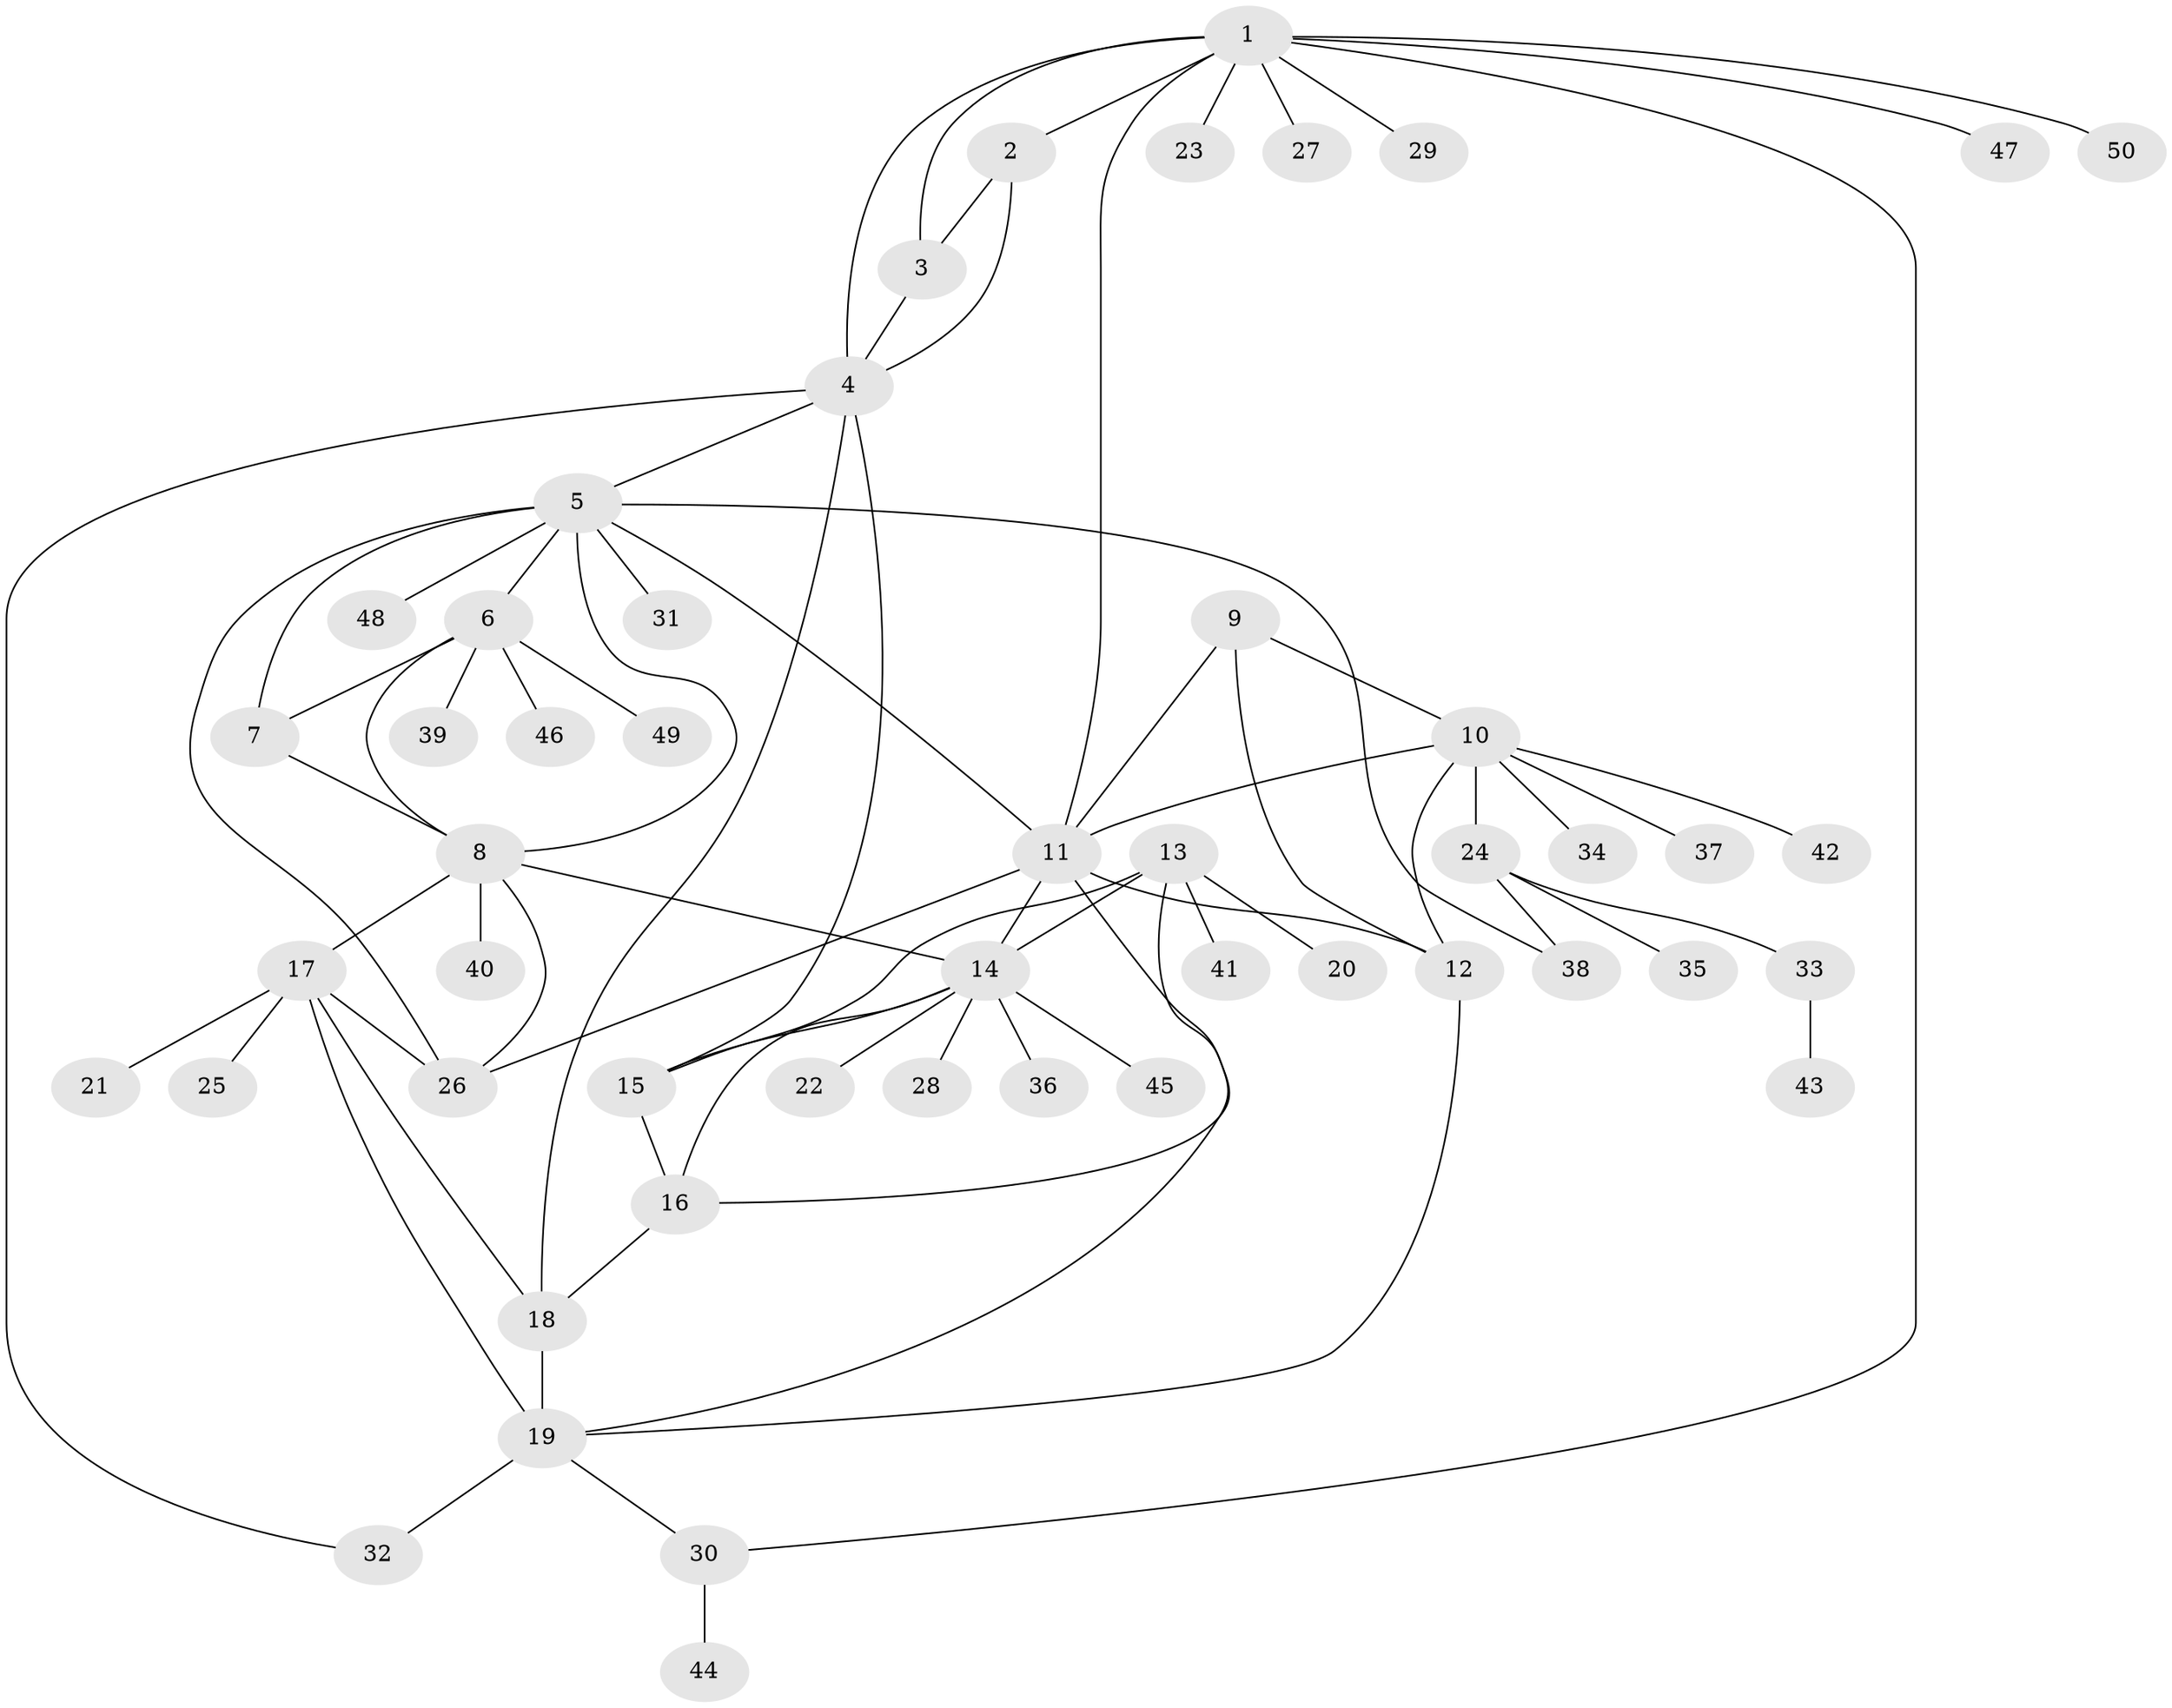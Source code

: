 // original degree distribution, {11: 0.025, 4: 0.05, 3: 0.05, 9: 0.0125, 10: 0.025, 7: 0.0125, 8: 0.05, 5: 0.05, 6: 0.0125, 2: 0.1625, 1: 0.55}
// Generated by graph-tools (version 1.1) at 2025/52/03/04/25 22:52:40]
// undirected, 50 vertices, 75 edges
graph export_dot {
  node [color=gray90,style=filled];
  1;
  2;
  3;
  4;
  5;
  6;
  7;
  8;
  9;
  10;
  11;
  12;
  13;
  14;
  15;
  16;
  17;
  18;
  19;
  20;
  21;
  22;
  23;
  24;
  25;
  26;
  27;
  28;
  29;
  30;
  31;
  32;
  33;
  34;
  35;
  36;
  37;
  38;
  39;
  40;
  41;
  42;
  43;
  44;
  45;
  46;
  47;
  48;
  49;
  50;
  1 -- 2 [weight=1.0];
  1 -- 3 [weight=1.0];
  1 -- 4 [weight=1.0];
  1 -- 11 [weight=1.0];
  1 -- 23 [weight=1.0];
  1 -- 27 [weight=1.0];
  1 -- 29 [weight=1.0];
  1 -- 30 [weight=1.0];
  1 -- 47 [weight=1.0];
  1 -- 50 [weight=1.0];
  2 -- 3 [weight=1.0];
  2 -- 4 [weight=1.0];
  3 -- 4 [weight=2.0];
  4 -- 5 [weight=1.0];
  4 -- 15 [weight=1.0];
  4 -- 18 [weight=1.0];
  4 -- 32 [weight=1.0];
  5 -- 6 [weight=1.0];
  5 -- 7 [weight=1.0];
  5 -- 8 [weight=1.0];
  5 -- 11 [weight=1.0];
  5 -- 26 [weight=1.0];
  5 -- 31 [weight=1.0];
  5 -- 38 [weight=1.0];
  5 -- 48 [weight=1.0];
  6 -- 7 [weight=1.0];
  6 -- 8 [weight=1.0];
  6 -- 39 [weight=1.0];
  6 -- 46 [weight=1.0];
  6 -- 49 [weight=1.0];
  7 -- 8 [weight=1.0];
  8 -- 14 [weight=1.0];
  8 -- 17 [weight=1.0];
  8 -- 26 [weight=1.0];
  8 -- 40 [weight=1.0];
  9 -- 10 [weight=1.0];
  9 -- 11 [weight=1.0];
  9 -- 12 [weight=1.0];
  10 -- 11 [weight=1.0];
  10 -- 12 [weight=1.0];
  10 -- 24 [weight=1.0];
  10 -- 34 [weight=1.0];
  10 -- 37 [weight=1.0];
  10 -- 42 [weight=1.0];
  11 -- 12 [weight=1.0];
  11 -- 14 [weight=1.0];
  11 -- 19 [weight=1.0];
  11 -- 26 [weight=1.0];
  12 -- 19 [weight=1.0];
  13 -- 14 [weight=1.0];
  13 -- 15 [weight=1.0];
  13 -- 16 [weight=1.0];
  13 -- 20 [weight=1.0];
  13 -- 41 [weight=1.0];
  14 -- 15 [weight=1.0];
  14 -- 16 [weight=1.0];
  14 -- 22 [weight=1.0];
  14 -- 28 [weight=1.0];
  14 -- 36 [weight=1.0];
  14 -- 45 [weight=1.0];
  15 -- 16 [weight=1.0];
  16 -- 18 [weight=1.0];
  17 -- 18 [weight=2.0];
  17 -- 19 [weight=1.0];
  17 -- 21 [weight=1.0];
  17 -- 25 [weight=1.0];
  17 -- 26 [weight=4.0];
  18 -- 19 [weight=2.0];
  19 -- 30 [weight=1.0];
  19 -- 32 [weight=1.0];
  24 -- 33 [weight=1.0];
  24 -- 35 [weight=1.0];
  24 -- 38 [weight=1.0];
  30 -- 44 [weight=1.0];
  33 -- 43 [weight=1.0];
}

